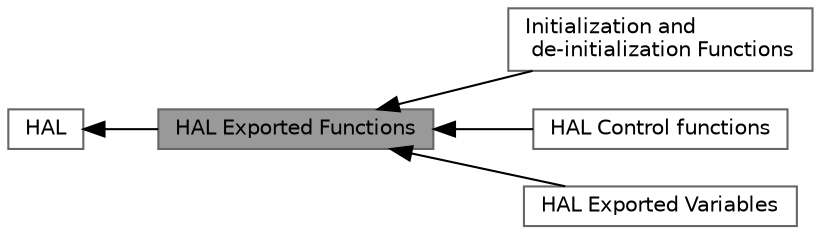 digraph "HAL Exported Functions"
{
 // LATEX_PDF_SIZE
  bgcolor="transparent";
  edge [fontname=Helvetica,fontsize=10,labelfontname=Helvetica,labelfontsize=10];
  node [fontname=Helvetica,fontsize=10,shape=box,height=0.2,width=0.4];
  rankdir=LR;
  Node2 [id="Node000002",label="HAL",height=0.2,width=0.4,color="grey40", fillcolor="white", style="filled",URL="$group___h_a_l.html",tooltip="HAL module driver."];
  Node1 [id="Node000001",label="HAL Exported Functions",height=0.2,width=0.4,color="gray40", fillcolor="grey60", style="filled", fontcolor="black",tooltip=" "];
  Node3 [id="Node000003",label="Initialization and\l de-initialization Functions",height=0.2,width=0.4,color="grey40", fillcolor="white", style="filled",URL="$group___h_a_l___exported___functions___group1.html",tooltip="Initialization and de-initialization functions."];
  Node4 [id="Node000004",label="HAL Control functions",height=0.2,width=0.4,color="grey40", fillcolor="white", style="filled",URL="$group___h_a_l___exported___functions___group2.html",tooltip="HAL Control functions."];
  Node5 [id="Node000005",label="HAL Exported Variables",height=0.2,width=0.4,color="grey40", fillcolor="white", style="filled",URL="$group___h_a_l___exported___variables.html",tooltip=" "];
  Node2->Node1 [shape=plaintext, dir="back", style="solid"];
  Node1->Node3 [shape=plaintext, dir="back", style="solid"];
  Node1->Node4 [shape=plaintext, dir="back", style="solid"];
  Node1->Node5 [shape=plaintext, dir="back", style="solid"];
}
